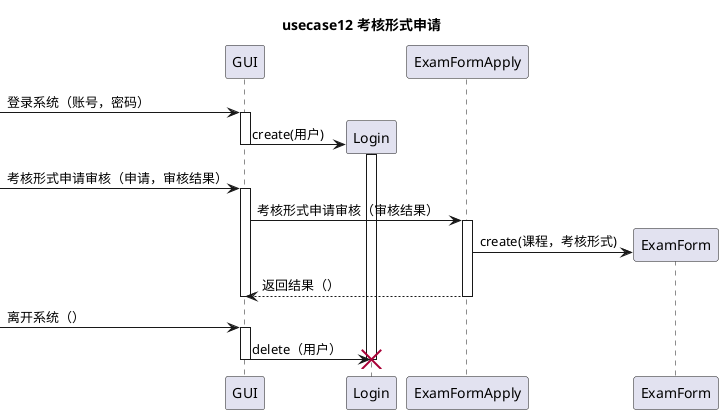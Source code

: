 @startuml
title usecase12 **考核形式申请**


[-> GUI : 登录系统（账号，密码）
activate GUI
create Login
GUI -> Login : create(用户)
activate Login
deactivate GUI

[-> GUI : 考核形式申请审核（申请，审核结果）
activate GUI
GUI -> ExamFormApply : 考核形式申请审核（审核结果）
activate ExamFormApply
create ExamForm
ExamFormApply -> ExamForm : create(课程，考核形式)
ExamFormApply --> GUI : 返回结果（）
deactivate ExamFormApply
deactivate GUI

[-> GUI : 离开系统（）
activate GUI

GUI -> Login : delete（用户）
destroy Login
deactivate GUI
@enduml